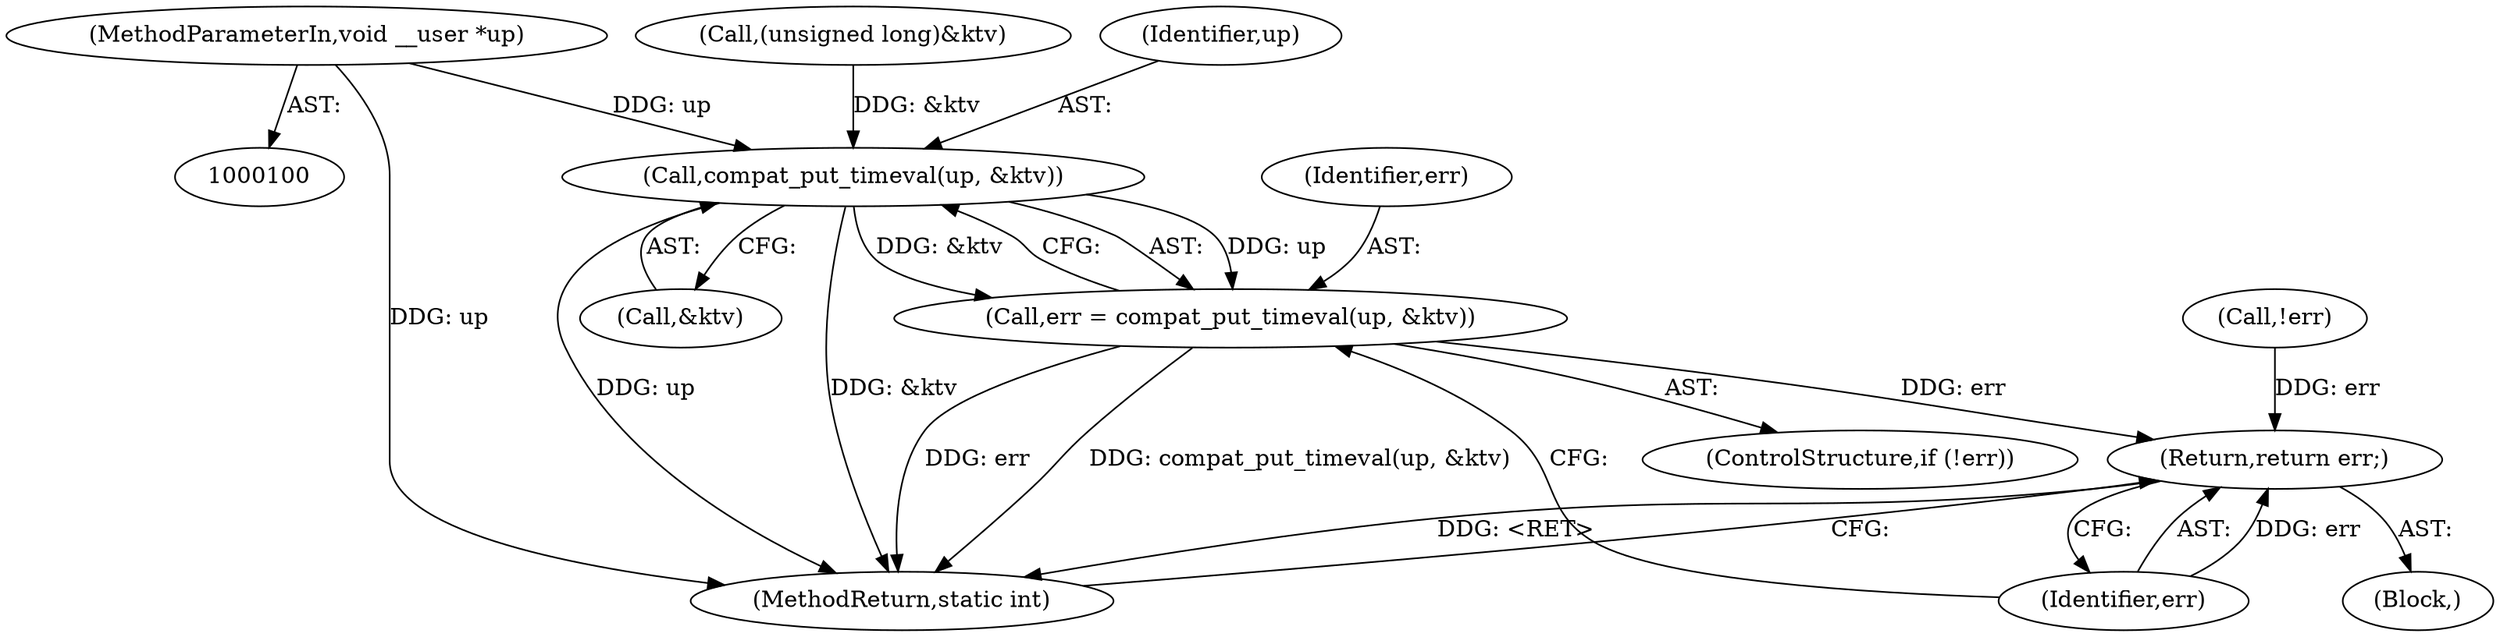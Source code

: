 digraph "0_linux_ed6fe9d614fc1bca95eb8c0ccd0e92db00ef9d5d@pointer" {
"1000104" [label="(MethodParameterIn,void __user *up)"];
"1000131" [label="(Call,compat_put_timeval(up, &ktv))"];
"1000129" [label="(Call,err = compat_put_timeval(up, &ktv))"];
"1000135" [label="(Return,return err;)"];
"1000130" [label="(Identifier,err)"];
"1000133" [label="(Call,&ktv)"];
"1000132" [label="(Identifier,up)"];
"1000136" [label="(Identifier,err)"];
"1000135" [label="(Return,return err;)"];
"1000137" [label="(MethodReturn,static int)"];
"1000120" [label="(Call,(unsigned long)&ktv)"];
"1000105" [label="(Block,)"];
"1000131" [label="(Call,compat_put_timeval(up, &ktv))"];
"1000104" [label="(MethodParameterIn,void __user *up)"];
"1000129" [label="(Call,err = compat_put_timeval(up, &ktv))"];
"1000127" [label="(Call,!err)"];
"1000126" [label="(ControlStructure,if (!err))"];
"1000104" -> "1000100"  [label="AST: "];
"1000104" -> "1000137"  [label="DDG: up"];
"1000104" -> "1000131"  [label="DDG: up"];
"1000131" -> "1000129"  [label="AST: "];
"1000131" -> "1000133"  [label="CFG: "];
"1000132" -> "1000131"  [label="AST: "];
"1000133" -> "1000131"  [label="AST: "];
"1000129" -> "1000131"  [label="CFG: "];
"1000131" -> "1000137"  [label="DDG: up"];
"1000131" -> "1000137"  [label="DDG: &ktv"];
"1000131" -> "1000129"  [label="DDG: up"];
"1000131" -> "1000129"  [label="DDG: &ktv"];
"1000120" -> "1000131"  [label="DDG: &ktv"];
"1000129" -> "1000126"  [label="AST: "];
"1000130" -> "1000129"  [label="AST: "];
"1000136" -> "1000129"  [label="CFG: "];
"1000129" -> "1000137"  [label="DDG: err"];
"1000129" -> "1000137"  [label="DDG: compat_put_timeval(up, &ktv)"];
"1000129" -> "1000135"  [label="DDG: err"];
"1000135" -> "1000105"  [label="AST: "];
"1000135" -> "1000136"  [label="CFG: "];
"1000136" -> "1000135"  [label="AST: "];
"1000137" -> "1000135"  [label="CFG: "];
"1000135" -> "1000137"  [label="DDG: <RET>"];
"1000136" -> "1000135"  [label="DDG: err"];
"1000127" -> "1000135"  [label="DDG: err"];
}
